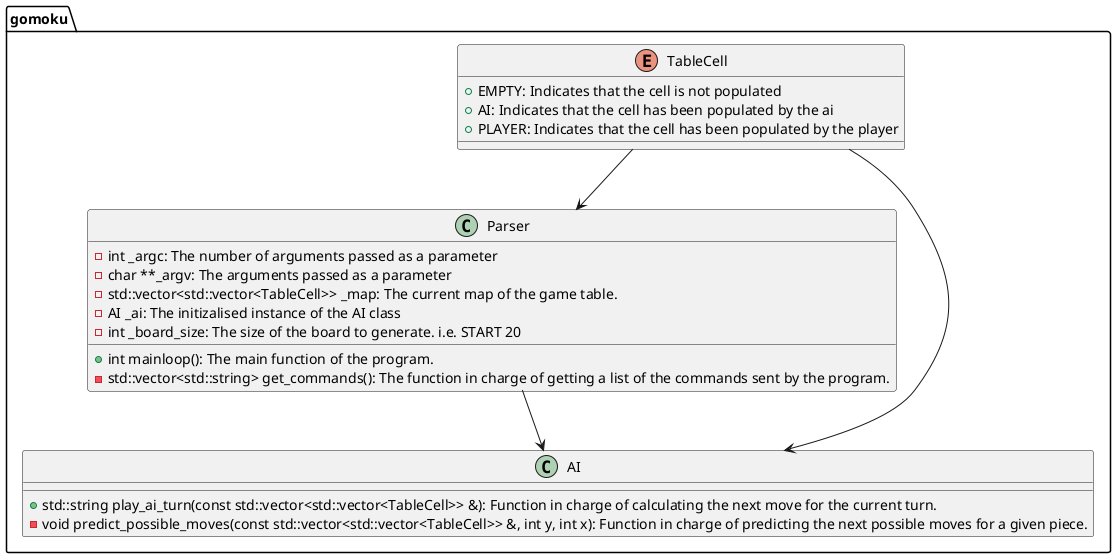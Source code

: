 @startuml gomoku plan

package gomoku
{
    enum TableCell {
        +EMPTY: Indicates that the cell is not populated
        +AI: Indicates that the cell has been populated by the ai
        +PLAYER: Indicates that the cell has been populated by the player
    }

    class Parser {
        +int mainloop(): The main function of the program.
        -std::vector<std::string> get_commands(): The function in charge of getting a list of the commands sent by the program.
        -int _argc: The number of arguments passed as a parameter
        -char **_argv: The arguments passed as a parameter
        -std::vector<std::vector<TableCell>> _map: The current map of the game table.
        -AI _ai: The initizalised instance of the AI class
        -int _board_size: The size of the board to generate. i.e. START 20

    }

    class AI {
        +std::string play_ai_turn(const std::vector<std::vector<TableCell>> &): Function in charge of calculating the next move for the current turn.
        -void predict_possible_moves(const std::vector<std::vector<TableCell>> &, int y, int x): Function in charge of predicting the next possible moves for a given piece.
    }

    TableCell --> Parser
    TableCell --> AI
    Parser --> AI
}

@enduml
